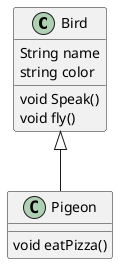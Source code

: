 @startuml

class Bird {
  String name
  string color
  void Speak()
  void fly()
}
Bird <|-- Pigeon
class Pigeon {
void eatPizza()
}

@enduml